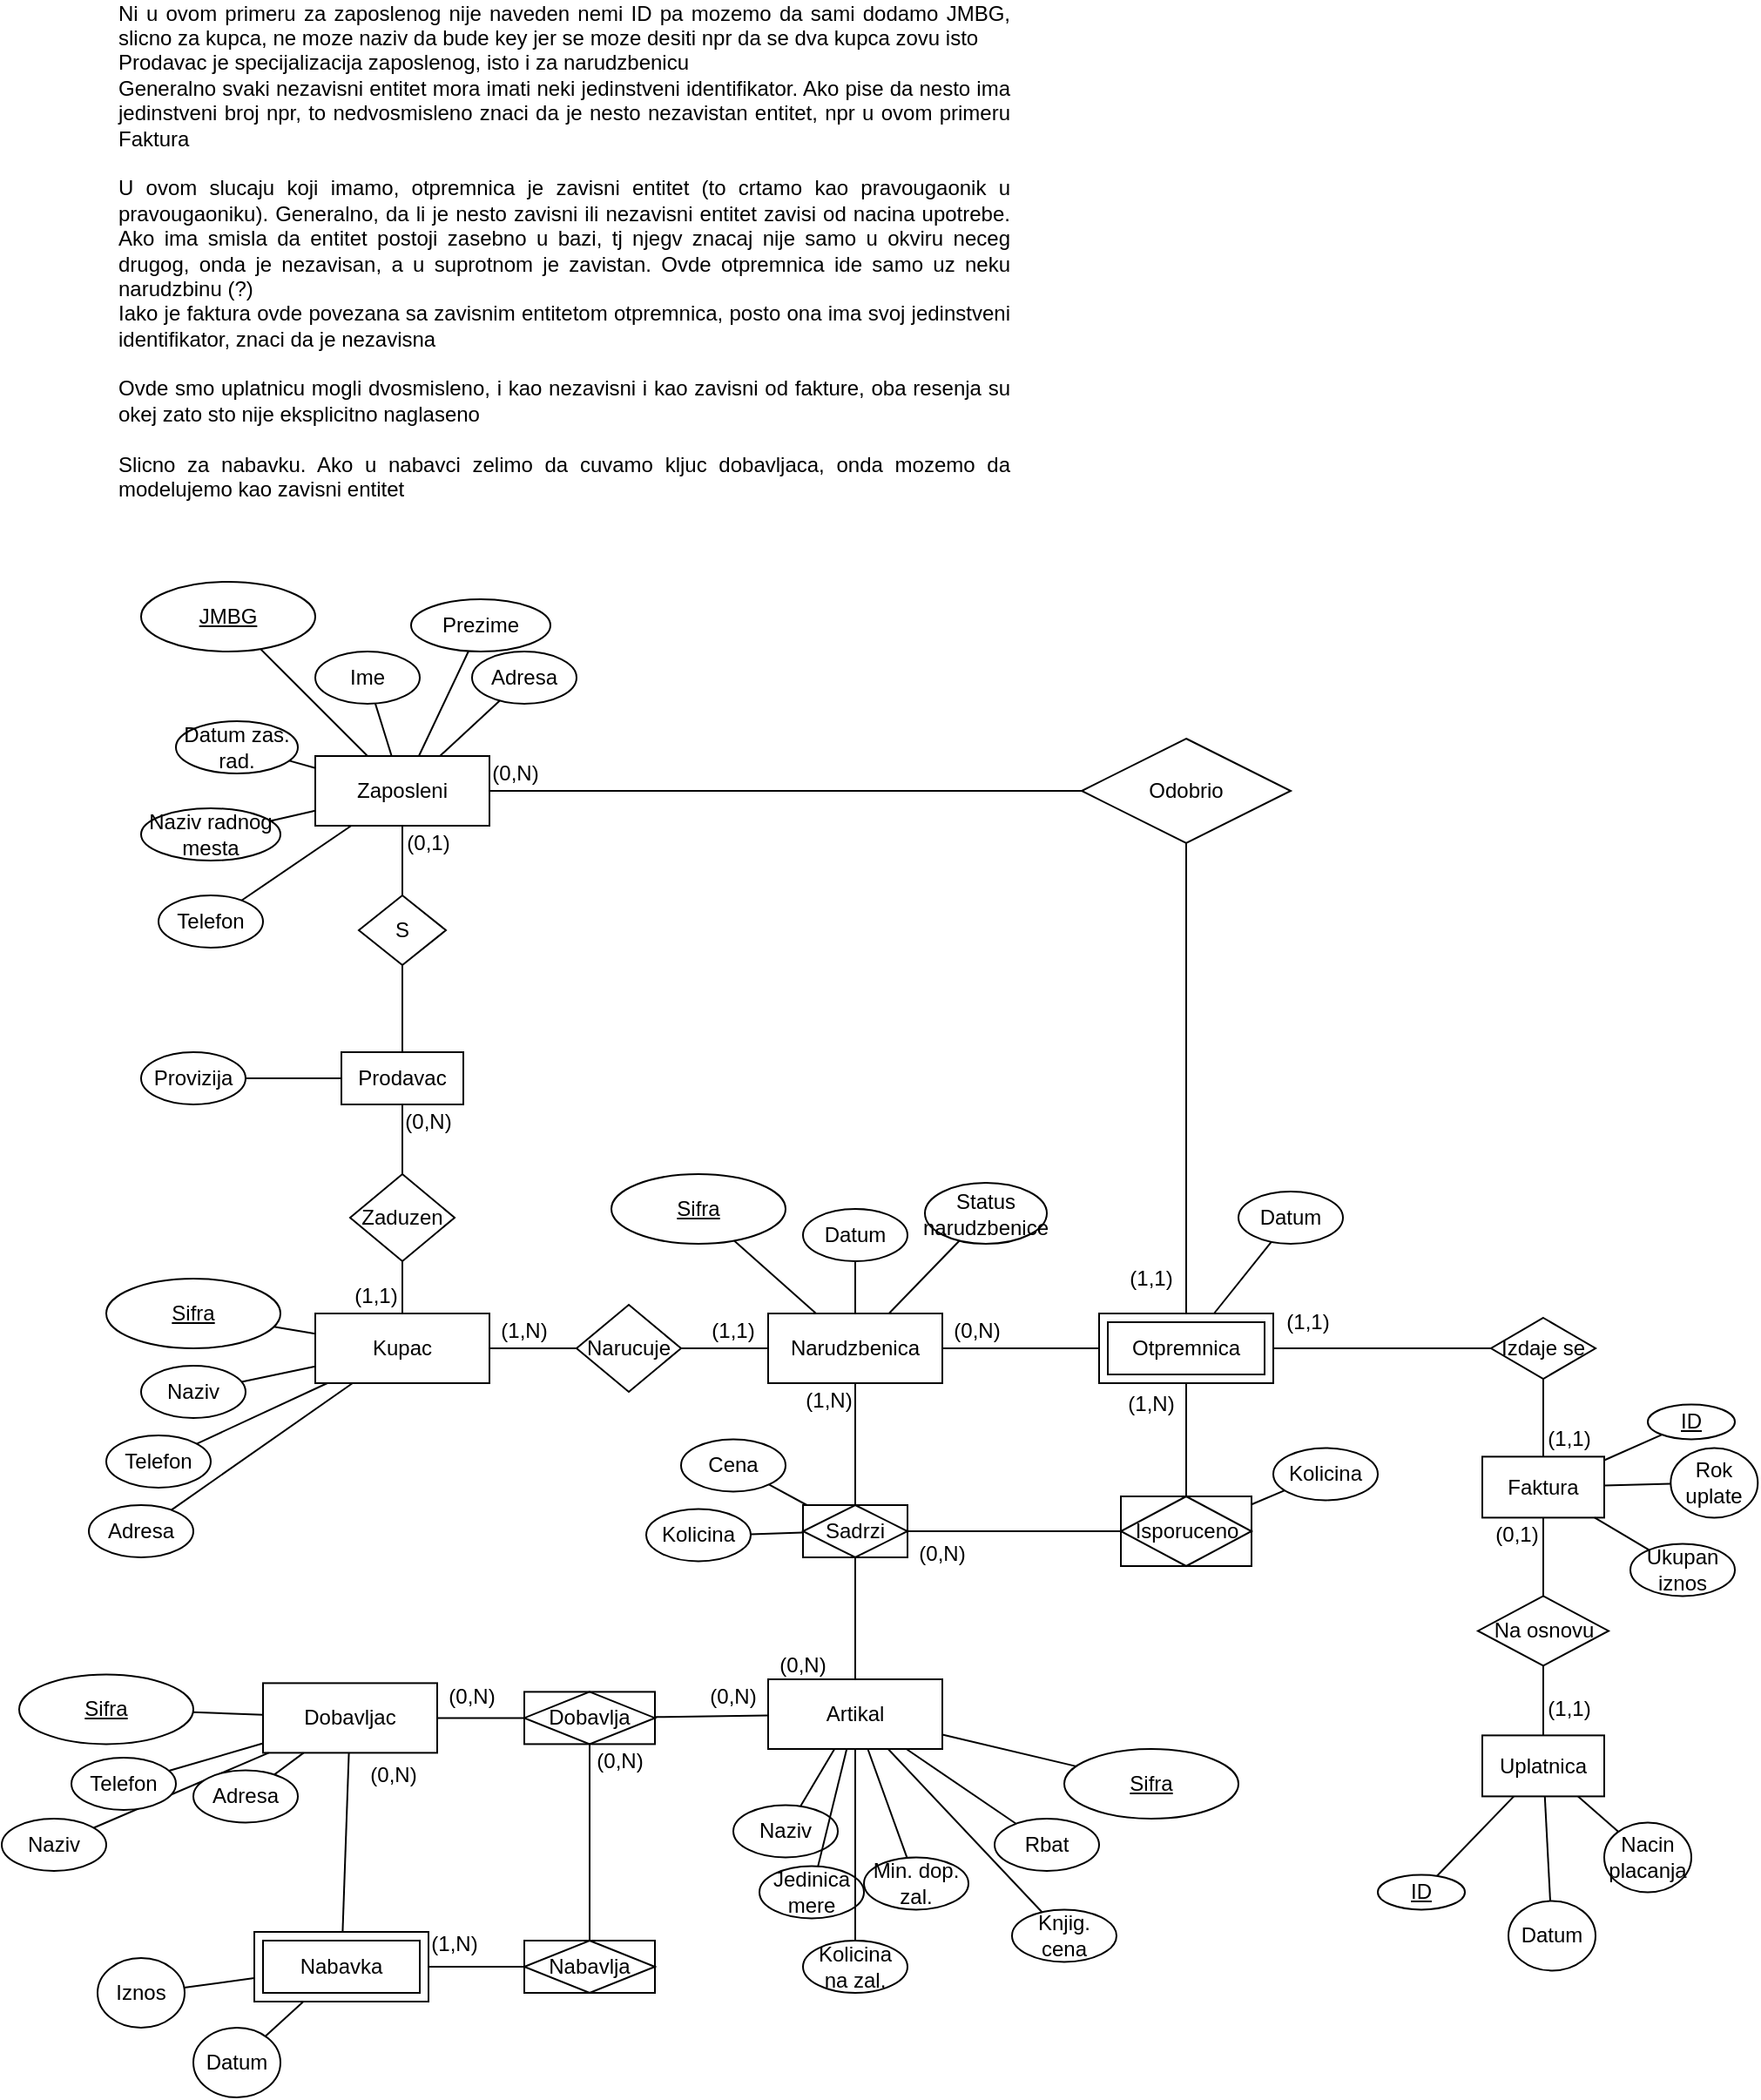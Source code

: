 <mxfile version="14.9.6" type="device"><diagram id="qLZ4o5DSCHNd_SbKw-yM" name="Page-1"><mxGraphModel dx="4000" dy="3390" grid="1" gridSize="10" guides="1" tooltips="1" connect="1" arrows="1" fold="1" page="1" pageScale="1" pageWidth="900" pageHeight="1600" math="0" shadow="0"><root><mxCell id="0"/><mxCell id="1" parent="0"/><mxCell id="Fz_LO1oKhj2GC-pWKD5a-5" value="&lt;div style=&quot;text-align: justify&quot;&gt;Ni u ovom primeru za zaposlenog nije naveden nemi ID pa mozemo da sami dodamo JMBG, slicno za kupca, ne moze naziv da bude key jer se moze desiti npr da se dva kupca zovu isto&lt;/div&gt;&lt;div style=&quot;text-align: justify&quot;&gt;Prodavac je specijalizacija zaposlenog, isto i za narudzbenicu&lt;/div&gt;&lt;div style=&quot;text-align: justify&quot;&gt;Generalno svaki nezavisni entitet mora imati neki jedinstveni identifikator. Ako pise da nesto ima jedinstveni broj npr, to nedvosmisleno znaci da je nesto nezavistan entitet, npr u ovom primeru Faktura&lt;/div&gt;&lt;div style=&quot;text-align: justify&quot;&gt;&lt;br&gt;&lt;/div&gt;&lt;div style=&quot;text-align: justify&quot;&gt;U ovom slucaju koji imamo, otpremnica je zavisni entitet (to crtamo kao pravougaonik u pravougaoniku). Generalno, da li je nesto zavisni ili nezavisni entitet zavisi od nacina upotrebe. Ako ima smisla da entitet postoji zasebno u bazi, tj njegv znacaj nije samo u okviru neceg drugog, onda je nezavisan, a u suprotnom je zavistan. Ovde otpremnica ide samo uz neku narudzbinu (?)&lt;/div&gt;&lt;div style=&quot;text-align: justify&quot;&gt;Iako je faktura ovde povezana sa zavisnim entitetom otpremnica, posto ona ima svoj jedinstveni identifikator, znaci da je nezavisna&lt;/div&gt;&lt;div style=&quot;text-align: justify&quot;&gt;&lt;br&gt;&lt;/div&gt;&lt;div style=&quot;text-align: justify&quot;&gt;Ovde smo uplatnicu mogli dvosmisleno, i kao nezavisni i kao zavisni od fakture, oba resenja su okej zato sto nije eksplicitno naglaseno&lt;/div&gt;&lt;div style=&quot;text-align: justify&quot;&gt;&lt;br&gt;&lt;/div&gt;&lt;div style=&quot;text-align: justify&quot;&gt;Slicno za nabavku. Ako u nabavci zelimo da cuvamo kljuc dobavljaca, onda mozemo da modelujemo kao zavisni entitet&amp;nbsp;&amp;nbsp;&lt;/div&gt;" style="text;html=1;strokeColor=none;fillColor=none;align=center;verticalAlign=middle;whiteSpace=wrap;rounded=0;" parent="1" vertex="1"><mxGeometry x="16" y="-1460" width="514" height="60" as="geometry"/></mxCell><mxCell id="FKVruyXaBtxXEKpIBOrM-1" value="Zaposleni" style="whiteSpace=wrap;html=1;align=center;" vertex="1" parent="1"><mxGeometry x="130" y="-1140" width="100" height="40" as="geometry"/></mxCell><mxCell id="FKVruyXaBtxXEKpIBOrM-2" value="JMBG" style="ellipse;whiteSpace=wrap;html=1;align=center;fontStyle=4;" vertex="1" parent="1"><mxGeometry x="30" y="-1240" width="100" height="40" as="geometry"/></mxCell><mxCell id="FKVruyXaBtxXEKpIBOrM-3" value="Ime" style="ellipse;whiteSpace=wrap;html=1;align=center;" vertex="1" parent="1"><mxGeometry x="130" y="-1200" width="60" height="30" as="geometry"/></mxCell><mxCell id="FKVruyXaBtxXEKpIBOrM-4" value="Prezime" style="ellipse;whiteSpace=wrap;html=1;align=center;" vertex="1" parent="1"><mxGeometry x="185" y="-1230" width="80" height="30" as="geometry"/></mxCell><mxCell id="FKVruyXaBtxXEKpIBOrM-5" value="Datum zas. rad." style="ellipse;whiteSpace=wrap;html=1;align=center;" vertex="1" parent="1"><mxGeometry x="50" y="-1160" width="70" height="30" as="geometry"/></mxCell><mxCell id="FKVruyXaBtxXEKpIBOrM-6" value="Adresa" style="ellipse;whiteSpace=wrap;html=1;align=center;" vertex="1" parent="1"><mxGeometry x="220" y="-1200" width="60" height="30" as="geometry"/></mxCell><mxCell id="FKVruyXaBtxXEKpIBOrM-7" value="Telefon" style="ellipse;whiteSpace=wrap;html=1;align=center;" vertex="1" parent="1"><mxGeometry x="40" y="-1060" width="60" height="30" as="geometry"/></mxCell><mxCell id="FKVruyXaBtxXEKpIBOrM-8" value="Naziv radnog mesta" style="ellipse;whiteSpace=wrap;html=1;align=center;" vertex="1" parent="1"><mxGeometry x="30" y="-1110" width="80" height="30" as="geometry"/></mxCell><mxCell id="FKVruyXaBtxXEKpIBOrM-9" value="" style="endArrow=none;html=1;rounded=0;" edge="1" parent="1" source="FKVruyXaBtxXEKpIBOrM-2" target="FKVruyXaBtxXEKpIBOrM-1"><mxGeometry relative="1" as="geometry"><mxPoint x="20" y="-1100" as="sourcePoint"/><mxPoint x="170" y="-1120" as="targetPoint"/></mxGeometry></mxCell><mxCell id="FKVruyXaBtxXEKpIBOrM-10" value="" style="endArrow=none;html=1;rounded=0;" edge="1" parent="1" source="FKVruyXaBtxXEKpIBOrM-3" target="FKVruyXaBtxXEKpIBOrM-1"><mxGeometry relative="1" as="geometry"><mxPoint x="116.878" y="-1191.174" as="sourcePoint"/><mxPoint x="172" y="-1130" as="targetPoint"/></mxGeometry></mxCell><mxCell id="FKVruyXaBtxXEKpIBOrM-11" value="" style="endArrow=none;html=1;rounded=0;" edge="1" parent="1" source="FKVruyXaBtxXEKpIBOrM-7" target="FKVruyXaBtxXEKpIBOrM-1"><mxGeometry relative="1" as="geometry"><mxPoint x="126.878" y="-1181.174" as="sourcePoint"/><mxPoint x="182" y="-1120" as="targetPoint"/></mxGeometry></mxCell><mxCell id="FKVruyXaBtxXEKpIBOrM-12" value="" style="endArrow=none;html=1;rounded=0;" edge="1" parent="1" source="FKVruyXaBtxXEKpIBOrM-6" target="FKVruyXaBtxXEKpIBOrM-1"><mxGeometry relative="1" as="geometry"><mxPoint x="136.878" y="-1171.174" as="sourcePoint"/><mxPoint x="192" y="-1110" as="targetPoint"/></mxGeometry></mxCell><mxCell id="FKVruyXaBtxXEKpIBOrM-13" value="" style="endArrow=none;html=1;rounded=0;" edge="1" parent="1" source="FKVruyXaBtxXEKpIBOrM-4" target="FKVruyXaBtxXEKpIBOrM-1"><mxGeometry relative="1" as="geometry"><mxPoint x="146.878" y="-1161.174" as="sourcePoint"/><mxPoint x="202" y="-1100" as="targetPoint"/></mxGeometry></mxCell><mxCell id="FKVruyXaBtxXEKpIBOrM-14" value="" style="endArrow=none;html=1;rounded=0;" edge="1" parent="1" source="FKVruyXaBtxXEKpIBOrM-5" target="FKVruyXaBtxXEKpIBOrM-1"><mxGeometry relative="1" as="geometry"><mxPoint x="156.878" y="-1151.174" as="sourcePoint"/><mxPoint x="212" y="-1090" as="targetPoint"/></mxGeometry></mxCell><mxCell id="FKVruyXaBtxXEKpIBOrM-15" value="" style="endArrow=none;html=1;rounded=0;" edge="1" parent="1" source="FKVruyXaBtxXEKpIBOrM-8" target="FKVruyXaBtxXEKpIBOrM-1"><mxGeometry relative="1" as="geometry"><mxPoint x="166.878" y="-1141.174" as="sourcePoint"/><mxPoint x="222" y="-1080" as="targetPoint"/></mxGeometry></mxCell><mxCell id="FKVruyXaBtxXEKpIBOrM-17" value="S" style="shape=rhombus;perimeter=rhombusPerimeter;whiteSpace=wrap;html=1;align=center;" vertex="1" parent="1"><mxGeometry x="155" y="-1060" width="50" height="40" as="geometry"/></mxCell><mxCell id="FKVruyXaBtxXEKpIBOrM-18" value="" style="endArrow=none;html=1;rounded=0;" edge="1" parent="1" source="FKVruyXaBtxXEKpIBOrM-1" target="FKVruyXaBtxXEKpIBOrM-17"><mxGeometry relative="1" as="geometry"><mxPoint x="250" y="-1080" as="sourcePoint"/><mxPoint x="410" y="-1080" as="targetPoint"/></mxGeometry></mxCell><mxCell id="FKVruyXaBtxXEKpIBOrM-19" value="Prodavac" style="whiteSpace=wrap;html=1;align=center;" vertex="1" parent="1"><mxGeometry x="145" y="-970" width="70" height="30" as="geometry"/></mxCell><mxCell id="FKVruyXaBtxXEKpIBOrM-20" value="" style="endArrow=none;html=1;rounded=0;" edge="1" parent="1" source="FKVruyXaBtxXEKpIBOrM-19" target="FKVruyXaBtxXEKpIBOrM-17"><mxGeometry relative="1" as="geometry"><mxPoint x="250" y="-1020" as="sourcePoint"/><mxPoint x="410" y="-1020" as="targetPoint"/></mxGeometry></mxCell><mxCell id="FKVruyXaBtxXEKpIBOrM-21" value="Kupac" style="whiteSpace=wrap;html=1;align=center;" vertex="1" parent="1"><mxGeometry x="130" y="-820" width="100" height="40" as="geometry"/></mxCell><mxCell id="FKVruyXaBtxXEKpIBOrM-22" value="" style="endArrow=none;html=1;rounded=0;" edge="1" parent="1" source="FKVruyXaBtxXEKpIBOrM-24" target="FKVruyXaBtxXEKpIBOrM-21"><mxGeometry relative="1" as="geometry"><mxPoint x="340" y="-1185.34" as="sourcePoint"/><mxPoint x="500" y="-1185.34" as="targetPoint"/></mxGeometry></mxCell><mxCell id="FKVruyXaBtxXEKpIBOrM-23" value="" style="endArrow=none;html=1;rounded=0;" edge="1" parent="1" source="FKVruyXaBtxXEKpIBOrM-19" target="FKVruyXaBtxXEKpIBOrM-24"><mxGeometry relative="1" as="geometry"><mxPoint x="270" y="-1160" as="sourcePoint"/><mxPoint x="430" y="-1160" as="targetPoint"/></mxGeometry></mxCell><mxCell id="FKVruyXaBtxXEKpIBOrM-24" value="Zaduzen" style="shape=rhombus;perimeter=rhombusPerimeter;whiteSpace=wrap;html=1;align=center;" vertex="1" parent="1"><mxGeometry x="150" y="-900" width="60" height="50" as="geometry"/></mxCell><mxCell id="FKVruyXaBtxXEKpIBOrM-25" value="Provizija" style="ellipse;whiteSpace=wrap;html=1;align=center;" vertex="1" parent="1"><mxGeometry x="30" y="-970" width="60" height="30" as="geometry"/></mxCell><mxCell id="FKVruyXaBtxXEKpIBOrM-26" value="" style="endArrow=none;html=1;rounded=0;" edge="1" parent="1" source="FKVruyXaBtxXEKpIBOrM-25" target="FKVruyXaBtxXEKpIBOrM-19"><mxGeometry relative="1" as="geometry"><mxPoint x="136.878" y="-1121.174" as="sourcePoint"/><mxPoint x="160.667" y="-1040" as="targetPoint"/></mxGeometry></mxCell><mxCell id="FKVruyXaBtxXEKpIBOrM-27" value="Naziv" style="ellipse;whiteSpace=wrap;html=1;align=center;" vertex="1" parent="1"><mxGeometry x="30" y="-790" width="60" height="30" as="geometry"/></mxCell><mxCell id="FKVruyXaBtxXEKpIBOrM-28" value="" style="endArrow=none;html=1;rounded=0;" edge="1" parent="1" source="FKVruyXaBtxXEKpIBOrM-27" target="FKVruyXaBtxXEKpIBOrM-21"><mxGeometry relative="1" as="geometry"><mxPoint x="466.878" y="-1031.174" as="sourcePoint"/><mxPoint x="490.667" y="-950" as="targetPoint"/></mxGeometry></mxCell><mxCell id="FKVruyXaBtxXEKpIBOrM-29" value="Telefon" style="ellipse;whiteSpace=wrap;html=1;align=center;" vertex="1" parent="1"><mxGeometry x="10" y="-750" width="60" height="30" as="geometry"/></mxCell><mxCell id="FKVruyXaBtxXEKpIBOrM-30" value="" style="endArrow=none;html=1;rounded=0;" edge="1" parent="1" source="FKVruyXaBtxXEKpIBOrM-29" target="FKVruyXaBtxXEKpIBOrM-21"><mxGeometry relative="1" as="geometry"><mxPoint x="546.878" y="-1031.174" as="sourcePoint"/><mxPoint x="570.667" y="-950" as="targetPoint"/></mxGeometry></mxCell><mxCell id="FKVruyXaBtxXEKpIBOrM-31" value="Adresa" style="ellipse;whiteSpace=wrap;html=1;align=center;" vertex="1" parent="1"><mxGeometry y="-710" width="60" height="30" as="geometry"/></mxCell><mxCell id="FKVruyXaBtxXEKpIBOrM-32" value="" style="endArrow=none;html=1;rounded=0;" edge="1" parent="1" source="FKVruyXaBtxXEKpIBOrM-31" target="FKVruyXaBtxXEKpIBOrM-21"><mxGeometry relative="1" as="geometry"><mxPoint x="646.878" y="-1031.174" as="sourcePoint"/><mxPoint x="670.667" y="-950" as="targetPoint"/></mxGeometry></mxCell><mxCell id="FKVruyXaBtxXEKpIBOrM-35" value="Sifra" style="ellipse;whiteSpace=wrap;html=1;align=center;fontStyle=4;" vertex="1" parent="1"><mxGeometry x="10" y="-840" width="100" height="40" as="geometry"/></mxCell><mxCell id="FKVruyXaBtxXEKpIBOrM-36" value="" style="endArrow=none;html=1;rounded=0;" edge="1" parent="1" source="FKVruyXaBtxXEKpIBOrM-35" target="FKVruyXaBtxXEKpIBOrM-21"><mxGeometry relative="1" as="geometry"><mxPoint x="600" y="-1120" as="sourcePoint"/><mxPoint x="760" y="-1120" as="targetPoint"/></mxGeometry></mxCell><mxCell id="FKVruyXaBtxXEKpIBOrM-37" value="(1,1)" style="text;html=1;strokeColor=none;fillColor=none;align=center;verticalAlign=middle;whiteSpace=wrap;rounded=0;" vertex="1" parent="1"><mxGeometry x="145" y="-840" width="40" height="20" as="geometry"/></mxCell><mxCell id="FKVruyXaBtxXEKpIBOrM-39" value="(0,N)" style="text;html=1;strokeColor=none;fillColor=none;align=center;verticalAlign=middle;whiteSpace=wrap;rounded=0;" vertex="1" parent="1"><mxGeometry x="175" y="-940" width="40" height="20" as="geometry"/></mxCell><mxCell id="FKVruyXaBtxXEKpIBOrM-40" value="Narudzbenica" style="whiteSpace=wrap;html=1;align=center;" vertex="1" parent="1"><mxGeometry x="390" y="-820" width="100" height="40" as="geometry"/></mxCell><mxCell id="FKVruyXaBtxXEKpIBOrM-41" value="Datum" style="ellipse;whiteSpace=wrap;html=1;align=center;" vertex="1" parent="1"><mxGeometry x="410" y="-880" width="60" height="30" as="geometry"/></mxCell><mxCell id="FKVruyXaBtxXEKpIBOrM-42" value="" style="endArrow=none;html=1;rounded=0;" edge="1" parent="1" source="FKVruyXaBtxXEKpIBOrM-41" target="FKVruyXaBtxXEKpIBOrM-40"><mxGeometry relative="1" as="geometry"><mxPoint x="766.878" y="-1033.974" as="sourcePoint"/><mxPoint x="790.667" y="-952.8" as="targetPoint"/></mxGeometry></mxCell><mxCell id="FKVruyXaBtxXEKpIBOrM-48" value="Narucuje" style="shape=rhombus;perimeter=rhombusPerimeter;whiteSpace=wrap;html=1;align=center;" vertex="1" parent="1"><mxGeometry x="280" y="-825" width="60" height="50" as="geometry"/></mxCell><mxCell id="FKVruyXaBtxXEKpIBOrM-49" value="" style="endArrow=none;html=1;rounded=0;" edge="1" parent="1" source="FKVruyXaBtxXEKpIBOrM-40" target="FKVruyXaBtxXEKpIBOrM-48"><mxGeometry relative="1" as="geometry"><mxPoint x="622.848" y="-697.307" as="sourcePoint"/><mxPoint x="517.829" y="-772.8" as="targetPoint"/></mxGeometry></mxCell><mxCell id="FKVruyXaBtxXEKpIBOrM-50" value="" style="endArrow=none;html=1;rounded=0;" edge="1" parent="1" source="FKVruyXaBtxXEKpIBOrM-48" target="FKVruyXaBtxXEKpIBOrM-21"><mxGeometry relative="1" as="geometry"><mxPoint x="632.848" y="-687.307" as="sourcePoint"/><mxPoint x="527.829" y="-762.8" as="targetPoint"/></mxGeometry></mxCell><mxCell id="FKVruyXaBtxXEKpIBOrM-51" value="Otpremnica" style="shape=ext;margin=3;double=1;whiteSpace=wrap;html=1;align=center;" vertex="1" parent="1"><mxGeometry x="580" y="-820" width="100" height="40" as="geometry"/></mxCell><mxCell id="FKVruyXaBtxXEKpIBOrM-52" value="" style="endArrow=none;html=1;rounded=0;" edge="1" parent="1" source="FKVruyXaBtxXEKpIBOrM-40" target="FKVruyXaBtxXEKpIBOrM-51"><mxGeometry relative="1" as="geometry"><mxPoint x="560" y="-810" as="sourcePoint"/><mxPoint x="720" y="-810" as="targetPoint"/></mxGeometry></mxCell><mxCell id="FKVruyXaBtxXEKpIBOrM-53" value="(0,N)" style="text;html=1;strokeColor=none;fillColor=none;align=center;verticalAlign=middle;whiteSpace=wrap;rounded=0;" vertex="1" parent="1"><mxGeometry x="490" y="-820" width="40" height="20" as="geometry"/></mxCell><mxCell id="FKVruyXaBtxXEKpIBOrM-54" value="Datum" style="ellipse;whiteSpace=wrap;html=1;align=center;" vertex="1" parent="1"><mxGeometry x="660" y="-890" width="60" height="30" as="geometry"/></mxCell><mxCell id="FKVruyXaBtxXEKpIBOrM-55" value="" style="endArrow=none;html=1;rounded=0;" edge="1" parent="1" source="FKVruyXaBtxXEKpIBOrM-54" target="FKVruyXaBtxXEKpIBOrM-51"><mxGeometry relative="1" as="geometry"><mxPoint x="980.038" y="-1043.974" as="sourcePoint"/><mxPoint x="610.002" y="-810" as="targetPoint"/></mxGeometry></mxCell><mxCell id="FKVruyXaBtxXEKpIBOrM-56" value="Sifra" style="ellipse;whiteSpace=wrap;html=1;align=center;fontStyle=4;" vertex="1" parent="1"><mxGeometry x="300" y="-900" width="100" height="40" as="geometry"/></mxCell><mxCell id="FKVruyXaBtxXEKpIBOrM-57" value="" style="endArrow=none;html=1;rounded=0;" edge="1" parent="1" source="FKVruyXaBtxXEKpIBOrM-56" target="FKVruyXaBtxXEKpIBOrM-40"><mxGeometry relative="1" as="geometry"><mxPoint x="890" y="-1180" as="sourcePoint"/><mxPoint x="420" y="-868.333" as="targetPoint"/></mxGeometry></mxCell><mxCell id="FKVruyXaBtxXEKpIBOrM-58" value="Faktura" style="whiteSpace=wrap;html=1;align=center;" vertex="1" parent="1"><mxGeometry x="800" y="-737.8" width="70" height="35" as="geometry"/></mxCell><mxCell id="FKVruyXaBtxXEKpIBOrM-59" value="ID" style="ellipse;whiteSpace=wrap;html=1;align=center;fontStyle=4;" vertex="1" parent="1"><mxGeometry x="895" y="-767.8" width="50" height="20" as="geometry"/></mxCell><mxCell id="FKVruyXaBtxXEKpIBOrM-60" value="" style="endArrow=none;html=1;rounded=0;" edge="1" parent="1" source="FKVruyXaBtxXEKpIBOrM-59" target="FKVruyXaBtxXEKpIBOrM-58"><mxGeometry relative="1" as="geometry"><mxPoint x="1155" y="-1012.8" as="sourcePoint"/><mxPoint x="682.5" y="-652.8" as="targetPoint"/></mxGeometry></mxCell><mxCell id="FKVruyXaBtxXEKpIBOrM-61" value="Rok uplate" style="ellipse;whiteSpace=wrap;html=1;align=center;" vertex="1" parent="1"><mxGeometry x="908.16" y="-742.8" width="50" height="40" as="geometry"/></mxCell><mxCell id="FKVruyXaBtxXEKpIBOrM-62" value="" style="endArrow=none;html=1;rounded=0;" edge="1" parent="1" source="FKVruyXaBtxXEKpIBOrM-61" target="FKVruyXaBtxXEKpIBOrM-58"><mxGeometry relative="1" as="geometry"><mxPoint x="1241.878" y="-846.774" as="sourcePoint"/><mxPoint x="920.333" y="-632.8" as="targetPoint"/></mxGeometry></mxCell><mxCell id="FKVruyXaBtxXEKpIBOrM-63" value="Ukupan iznos" style="ellipse;whiteSpace=wrap;html=1;align=center;" vertex="1" parent="1"><mxGeometry x="885" y="-687.8" width="60" height="30" as="geometry"/></mxCell><mxCell id="FKVruyXaBtxXEKpIBOrM-64" value="" style="endArrow=none;html=1;rounded=0;" edge="1" parent="1" source="FKVruyXaBtxXEKpIBOrM-63" target="FKVruyXaBtxXEKpIBOrM-58"><mxGeometry relative="1" as="geometry"><mxPoint x="1161.878" y="-826.774" as="sourcePoint"/><mxPoint x="840.333" y="-612.8" as="targetPoint"/></mxGeometry></mxCell><mxCell id="FKVruyXaBtxXEKpIBOrM-65" value="" style="endArrow=none;html=1;rounded=0;" edge="1" parent="1" source="FKVruyXaBtxXEKpIBOrM-66" target="FKVruyXaBtxXEKpIBOrM-51"><mxGeometry relative="1" as="geometry"><mxPoint x="320" y="-710" as="sourcePoint"/><mxPoint x="510" y="-730" as="targetPoint"/></mxGeometry></mxCell><mxCell id="FKVruyXaBtxXEKpIBOrM-66" value="Izdaje se" style="shape=rhombus;perimeter=rhombusPerimeter;whiteSpace=wrap;html=1;align=center;" vertex="1" parent="1"><mxGeometry x="805" y="-817.5" width="60" height="35" as="geometry"/></mxCell><mxCell id="FKVruyXaBtxXEKpIBOrM-67" value="" style="endArrow=none;html=1;rounded=0;" edge="1" parent="1" source="FKVruyXaBtxXEKpIBOrM-66" target="FKVruyXaBtxXEKpIBOrM-58"><mxGeometry relative="1" as="geometry"><mxPoint x="425" y="-767.8" as="sourcePoint"/><mxPoint x="585" y="-767.8" as="targetPoint"/></mxGeometry></mxCell><mxCell id="FKVruyXaBtxXEKpIBOrM-69" value="(1,1)" style="text;html=1;strokeColor=none;fillColor=none;align=center;verticalAlign=middle;whiteSpace=wrap;rounded=0;" vertex="1" parent="1"><mxGeometry x="680" y="-825" width="40" height="20" as="geometry"/></mxCell><mxCell id="FKVruyXaBtxXEKpIBOrM-70" value="(1,1)" style="text;html=1;strokeColor=none;fillColor=none;align=center;verticalAlign=middle;whiteSpace=wrap;rounded=0;" vertex="1" parent="1"><mxGeometry x="830" y="-757.8" width="40" height="20" as="geometry"/></mxCell><mxCell id="FKVruyXaBtxXEKpIBOrM-72" value="Uplatnica" style="whiteSpace=wrap;html=1;align=center;" vertex="1" parent="1"><mxGeometry x="800" y="-577.8" width="70" height="35" as="geometry"/></mxCell><mxCell id="FKVruyXaBtxXEKpIBOrM-73" value="ID" style="ellipse;whiteSpace=wrap;html=1;align=center;fontStyle=4;" vertex="1" parent="1"><mxGeometry x="740" y="-497.8" width="50" height="20" as="geometry"/></mxCell><mxCell id="FKVruyXaBtxXEKpIBOrM-74" value="" style="endArrow=none;html=1;rounded=0;" edge="1" parent="1" source="FKVruyXaBtxXEKpIBOrM-73" target="FKVruyXaBtxXEKpIBOrM-72"><mxGeometry relative="1" as="geometry"><mxPoint x="1200" y="-840.3" as="sourcePoint"/><mxPoint x="727.5" y="-480.3" as="targetPoint"/></mxGeometry></mxCell><mxCell id="FKVruyXaBtxXEKpIBOrM-75" value="Datum" style="ellipse;whiteSpace=wrap;html=1;align=center;" vertex="1" parent="1"><mxGeometry x="815" y="-482.8" width="50" height="40" as="geometry"/></mxCell><mxCell id="FKVruyXaBtxXEKpIBOrM-76" value="" style="endArrow=none;html=1;rounded=0;" edge="1" parent="1" source="FKVruyXaBtxXEKpIBOrM-75" target="FKVruyXaBtxXEKpIBOrM-72"><mxGeometry relative="1" as="geometry"><mxPoint x="1286.878" y="-674.274" as="sourcePoint"/><mxPoint x="965.333" y="-460.3" as="targetPoint"/></mxGeometry></mxCell><mxCell id="FKVruyXaBtxXEKpIBOrM-77" value="Nacin placanja" style="ellipse;whiteSpace=wrap;html=1;align=center;" vertex="1" parent="1"><mxGeometry x="870" y="-527.8" width="50" height="40" as="geometry"/></mxCell><mxCell id="FKVruyXaBtxXEKpIBOrM-78" value="" style="endArrow=none;html=1;rounded=0;" edge="1" parent="1" source="FKVruyXaBtxXEKpIBOrM-77" target="FKVruyXaBtxXEKpIBOrM-72"><mxGeometry relative="1" as="geometry"><mxPoint x="1268.718" y="-626.774" as="sourcePoint"/><mxPoint x="871.84" y="-495.642" as="targetPoint"/></mxGeometry></mxCell><mxCell id="FKVruyXaBtxXEKpIBOrM-79" value="Na osnovu" style="shape=rhombus;perimeter=rhombusPerimeter;whiteSpace=wrap;html=1;align=center;" vertex="1" parent="1"><mxGeometry x="797.5" y="-657.8" width="75" height="40" as="geometry"/></mxCell><mxCell id="FKVruyXaBtxXEKpIBOrM-80" value="" style="endArrow=none;html=1;rounded=0;" edge="1" parent="1" source="FKVruyXaBtxXEKpIBOrM-79" target="FKVruyXaBtxXEKpIBOrM-58"><mxGeometry relative="1" as="geometry"><mxPoint x="475" y="-717.8" as="sourcePoint"/><mxPoint x="635" y="-717.8" as="targetPoint"/></mxGeometry></mxCell><mxCell id="FKVruyXaBtxXEKpIBOrM-81" value="" style="endArrow=none;html=1;rounded=0;" edge="1" parent="1" source="FKVruyXaBtxXEKpIBOrM-79" target="FKVruyXaBtxXEKpIBOrM-72"><mxGeometry relative="1" as="geometry"><mxPoint x="395" y="-687.8" as="sourcePoint"/><mxPoint x="555" y="-687.8" as="targetPoint"/></mxGeometry></mxCell><mxCell id="FKVruyXaBtxXEKpIBOrM-82" value="(0,1)" style="text;html=1;strokeColor=none;fillColor=none;align=center;verticalAlign=middle;whiteSpace=wrap;rounded=0;" vertex="1" parent="1"><mxGeometry x="800" y="-702.8" width="40" height="20" as="geometry"/></mxCell><mxCell id="FKVruyXaBtxXEKpIBOrM-83" value="(1,1)" style="text;html=1;strokeColor=none;fillColor=none;align=center;verticalAlign=middle;whiteSpace=wrap;rounded=0;" vertex="1" parent="1"><mxGeometry x="830" y="-602.8" width="40" height="20" as="geometry"/></mxCell><mxCell id="FKVruyXaBtxXEKpIBOrM-84" value="Status narudzbenice" style="ellipse;whiteSpace=wrap;html=1;align=center;" vertex="1" parent="1"><mxGeometry x="480" y="-895" width="70" height="35" as="geometry"/></mxCell><mxCell id="FKVruyXaBtxXEKpIBOrM-85" value="" style="endArrow=none;html=1;rounded=0;" edge="1" parent="1" source="FKVruyXaBtxXEKpIBOrM-84" target="FKVruyXaBtxXEKpIBOrM-40"><mxGeometry relative="1" as="geometry"><mxPoint x="836.878" y="-1023.974" as="sourcePoint"/><mxPoint x="509.231" y="-820" as="targetPoint"/></mxGeometry></mxCell><mxCell id="FKVruyXaBtxXEKpIBOrM-86" value="Artikal" style="whiteSpace=wrap;html=1;align=center;" vertex="1" parent="1"><mxGeometry x="390" y="-610" width="100" height="40" as="geometry"/></mxCell><mxCell id="FKVruyXaBtxXEKpIBOrM-87" value="Naziv" style="ellipse;whiteSpace=wrap;html=1;align=center;" vertex="1" parent="1"><mxGeometry x="370" y="-537.8" width="60" height="30" as="geometry"/></mxCell><mxCell id="FKVruyXaBtxXEKpIBOrM-88" value="" style="endArrow=none;html=1;rounded=0;" edge="1" parent="1" source="FKVruyXaBtxXEKpIBOrM-87" target="FKVruyXaBtxXEKpIBOrM-86"><mxGeometry relative="1" as="geometry"><mxPoint x="711.878" y="-818.974" as="sourcePoint"/><mxPoint x="735.667" y="-737.8" as="targetPoint"/></mxGeometry></mxCell><mxCell id="FKVruyXaBtxXEKpIBOrM-89" value="Jedinica mere&lt;span style=&quot;color: rgba(0 , 0 , 0 , 0) ; font-family: monospace ; font-size: 0px&quot;&gt;%3CmxGraphModel%3E%3Croot%3E%3CmxCell%20id%3D%220%22%2F%3E%3CmxCell%20id%3D%221%22%20parent%3D%220%22%2F%3E%3CmxCell%20id%3D%222%22%20value%3D%22Kupac%22%20style%3D%22whiteSpace%3Dwrap%3Bhtml%3D1%3Balign%3Dcenter%3B%22%20vertex%3D%221%22%20parent%3D%221%22%3E%3CmxGeometry%20x%3D%22130%22%20y%3D%22-900%22%20width%3D%22100%22%20height%3D%2240%22%20as%3D%22geometry%22%2F%3E%3C%2FmxCell%3E%3CmxCell%20id%3D%223%22%20value%3D%22Naziv%22%20style%3D%22ellipse%3BwhiteSpace%3Dwrap%3Bhtml%3D1%3Balign%3Dcenter%3B%22%20vertex%3D%221%22%20parent%3D%221%22%3E%3CmxGeometry%20x%3D%2230%22%20y%3D%22-870%22%20width%3D%2260%22%20height%3D%2230%22%20as%3D%22geometry%22%2F%3E%3C%2FmxCell%3E%3CmxCell%20id%3D%224%22%20value%3D%22%22%20style%3D%22endArrow%3Dnone%3Bhtml%3D1%3Brounded%3D0%3B%22%20edge%3D%221%22%20source%3D%223%22%20target%3D%222%22%20parent%3D%221%22%3E%3CmxGeometry%20relative%3D%221%22%20as%3D%22geometry%22%3E%3CmxPoint%20x%3D%22466.878%22%20y%3D%22-1111.174%22%20as%3D%22sourcePoint%22%2F%3E%3CmxPoint%20x%3D%22490.667%22%20y%3D%22-1030%22%20as%3D%22targetPoint%22%2F%3E%3C%2FmxGeometry%3E%3C%2FmxCell%3E%3CmxCell%20id%3D%225%22%20value%3D%22Telefon%22%20style%3D%22ellipse%3BwhiteSpace%3Dwrap%3Bhtml%3D1%3Balign%3Dcenter%3B%22%20vertex%3D%221%22%20parent%3D%221%22%3E%3CmxGeometry%20x%3D%2210%22%20y%3D%22-830%22%20width%3D%2260%22%20height%3D%2230%22%20as%3D%22geometry%22%2F%3E%3C%2FmxCell%3E%3CmxCell%20id%3D%226%22%20value%3D%22%22%20style%3D%22endArrow%3Dnone%3Bhtml%3D1%3Brounded%3D0%3B%22%20edge%3D%221%22%20source%3D%225%22%20target%3D%222%22%20parent%3D%221%22%3E%3CmxGeometry%20relative%3D%221%22%20as%3D%22geometry%22%3E%3CmxPoint%20x%3D%22546.878%22%20y%3D%22-1111.174%22%20as%3D%22sourcePoint%22%2F%3E%3CmxPoint%20x%3D%22570.667%22%20y%3D%22-1030%22%20as%3D%22targetPoint%22%2F%3E%3C%2FmxGeometry%3E%3C%2FmxCell%3E%3CmxCell%20id%3D%227%22%20value%3D%22%22%20style%3D%22endArrow%3Dnone%3Bhtml%3D1%3Brounded%3D0%3B%22%20edge%3D%221%22%20target%3D%222%22%20parent%3D%221%22%3E%3CmxGeometry%20relative%3D%221%22%20as%3D%22geometry%22%3E%3CmxPoint%20x%3D%2247.456%22%20y%3D%22-787.199%22%20as%3D%22sourcePoint%22%2F%3E%3CmxPoint%20x%3D%22670.667%22%20y%3D%22-1030%22%20as%3D%22targetPoint%22%2F%3E%3C%2FmxGeometry%3E%3C%2FmxCell%3E%3CmxCell%20id%3D%228%22%20value%3D%22Sifra%22%20style%3D%22ellipse%3BwhiteSpace%3Dwrap%3Bhtml%3D1%3Balign%3Dcenter%3BfontStyle%3D4%3B%22%20vertex%3D%221%22%20parent%3D%221%22%3E%3CmxGeometry%20x%3D%2210%22%20y%3D%22-920%22%20width%3D%22100%22%20height%3D%2240%22%20as%3D%22geometry%22%2F%3E%3C%2FmxCell%3E%3CmxCell%20id%3D%229%22%20value%3D%22%22%20style%3D%22endArrow%3Dnone%3Bhtml%3D1%3Brounded%3D0%3B%22%20edge%3D%221%22%20source%3D%228%22%20target%3D%222%22%20parent%3D%221%22%3E%3CmxGeometry%20relative%3D%221%22%20as%3D%22geometry%22%3E%3CmxPoint%20x%3D%22600%22%20y%3D%22-1200%22%20as%3D%22sourcePoint%22%2F%3E%3CmxPoint%20x%3D%22760%22%20y%3D%22-1200%22%20as%3D%22targetPoint%22%2F%3E%3C%2FmxGeometry%3E%3C%2FmxCell%3E%3CmxCell%20id%3D%2210%22%20value%3D%22(1%2C1)%22%20style%3D%22text%3Bhtml%3D1%3BstrokeColor%3Dnone%3BfillColor%3Dnone%3Balign%3Dcenter%3BverticalAlign%3Dmiddle%3BwhiteSpace%3Dwrap%3Brounded%3D0%3B%22%20vertex%3D%221%22%20parent%3D%221%22%3E%3CmxGeometry%20x%3D%22145%22%20y%3D%22-920%22%20width%3D%2240%22%20height%3D%2220%22%20as%3D%22geometry%22%2F%3E%3C%2FmxCell%3E%3C%2Froot%3E%3C%2FmxGraphModel%3E&lt;/span&gt;" style="ellipse;whiteSpace=wrap;html=1;align=center;" vertex="1" parent="1"><mxGeometry x="385" y="-502.8" width="60" height="30" as="geometry"/></mxCell><mxCell id="FKVruyXaBtxXEKpIBOrM-90" value="" style="endArrow=none;html=1;rounded=0;" edge="1" parent="1" source="FKVruyXaBtxXEKpIBOrM-89" target="FKVruyXaBtxXEKpIBOrM-86"><mxGeometry relative="1" as="geometry"><mxPoint x="791.878" y="-818.974" as="sourcePoint"/><mxPoint x="815.667" y="-737.8" as="targetPoint"/></mxGeometry></mxCell><mxCell id="FKVruyXaBtxXEKpIBOrM-91" value="" style="endArrow=none;html=1;rounded=0;" edge="1" parent="1" target="FKVruyXaBtxXEKpIBOrM-86" source="FKVruyXaBtxXEKpIBOrM-95"><mxGeometry relative="1" as="geometry"><mxPoint x="292.456" y="-494.999" as="sourcePoint"/><mxPoint x="915.667" y="-737.8" as="targetPoint"/></mxGeometry></mxCell><mxCell id="FKVruyXaBtxXEKpIBOrM-92" value="Sifra" style="ellipse;whiteSpace=wrap;html=1;align=center;fontStyle=4;" vertex="1" parent="1"><mxGeometry x="560" y="-570" width="100" height="40" as="geometry"/></mxCell><mxCell id="FKVruyXaBtxXEKpIBOrM-93" value="" style="endArrow=none;html=1;rounded=0;" edge="1" parent="1" source="FKVruyXaBtxXEKpIBOrM-92" target="FKVruyXaBtxXEKpIBOrM-86"><mxGeometry relative="1" as="geometry"><mxPoint x="351.487" y="-600.436" as="sourcePoint"/><mxPoint x="1005" y="-907.8" as="targetPoint"/></mxGeometry></mxCell><mxCell id="FKVruyXaBtxXEKpIBOrM-95" value="Kolicina na zal." style="ellipse;whiteSpace=wrap;html=1;align=center;" vertex="1" parent="1"><mxGeometry x="410" y="-460" width="60" height="30" as="geometry"/></mxCell><mxCell id="FKVruyXaBtxXEKpIBOrM-96" value="" style="endArrow=none;html=1;rounded=0;" edge="1" parent="1" source="FKVruyXaBtxXEKpIBOrM-97" target="FKVruyXaBtxXEKpIBOrM-86"><mxGeometry relative="1" as="geometry"><mxPoint x="388.456" y="-477.499" as="sourcePoint"/><mxPoint x="490.388" y="-550.3" as="targetPoint"/></mxGeometry></mxCell><mxCell id="FKVruyXaBtxXEKpIBOrM-97" value="Min. dop. zal." style="ellipse;whiteSpace=wrap;html=1;align=center;" vertex="1" parent="1"><mxGeometry x="445" y="-507.8" width="60" height="30" as="geometry"/></mxCell><mxCell id="FKVruyXaBtxXEKpIBOrM-98" value="" style="endArrow=none;html=1;rounded=0;" edge="1" parent="1" source="FKVruyXaBtxXEKpIBOrM-99" target="FKVruyXaBtxXEKpIBOrM-86"><mxGeometry relative="1" as="geometry"><mxPoint x="448.456" y="-474.999" as="sourcePoint"/><mxPoint x="550.388" y="-547.8" as="targetPoint"/></mxGeometry></mxCell><mxCell id="FKVruyXaBtxXEKpIBOrM-99" value="Knjig. cena" style="ellipse;whiteSpace=wrap;html=1;align=center;" vertex="1" parent="1"><mxGeometry x="530" y="-477.8" width="60" height="30" as="geometry"/></mxCell><mxCell id="FKVruyXaBtxXEKpIBOrM-100" value="" style="endArrow=none;html=1;rounded=0;" edge="1" parent="1" source="FKVruyXaBtxXEKpIBOrM-101" target="FKVruyXaBtxXEKpIBOrM-86"><mxGeometry relative="1" as="geometry"><mxPoint x="523.066" y="-464.999" as="sourcePoint"/><mxPoint x="624.998" y="-537.8" as="targetPoint"/></mxGeometry></mxCell><mxCell id="FKVruyXaBtxXEKpIBOrM-101" value="Rbat" style="ellipse;whiteSpace=wrap;html=1;align=center;" vertex="1" parent="1"><mxGeometry x="520" y="-530" width="60" height="30" as="geometry"/></mxCell><mxCell id="FKVruyXaBtxXEKpIBOrM-103" value="" style="endArrow=none;html=1;rounded=0;" edge="1" parent="1" source="FKVruyXaBtxXEKpIBOrM-40" target="FKVruyXaBtxXEKpIBOrM-105"><mxGeometry relative="1" as="geometry"><mxPoint x="150" y="-690" as="sourcePoint"/><mxPoint x="353.867" y="-691.2" as="targetPoint"/></mxGeometry></mxCell><mxCell id="FKVruyXaBtxXEKpIBOrM-104" value="" style="endArrow=none;html=1;rounded=0;" edge="1" parent="1" source="FKVruyXaBtxXEKpIBOrM-86" target="FKVruyXaBtxXEKpIBOrM-105"><mxGeometry relative="1" as="geometry"><mxPoint x="210" y="-680" as="sourcePoint"/><mxPoint x="388.558" y="-677.761" as="targetPoint"/></mxGeometry></mxCell><mxCell id="FKVruyXaBtxXEKpIBOrM-105" value="Sadrzi" style="shape=associativeEntity;whiteSpace=wrap;html=1;align=center;" vertex="1" parent="1"><mxGeometry x="410" y="-710" width="60" height="30" as="geometry"/></mxCell><mxCell id="FKVruyXaBtxXEKpIBOrM-106" value="(1,N)" style="text;html=1;strokeColor=none;fillColor=none;align=center;verticalAlign=middle;whiteSpace=wrap;rounded=0;" vertex="1" parent="1"><mxGeometry x="405" y="-780" width="40" height="20" as="geometry"/></mxCell><mxCell id="FKVruyXaBtxXEKpIBOrM-107" value="(0,N)" style="text;html=1;strokeColor=none;fillColor=none;align=center;verticalAlign=middle;whiteSpace=wrap;rounded=0;" vertex="1" parent="1"><mxGeometry x="390" y="-627.8" width="40" height="20" as="geometry"/></mxCell><mxCell id="FKVruyXaBtxXEKpIBOrM-109" value="Kolicina" style="ellipse;whiteSpace=wrap;html=1;align=center;" vertex="1" parent="1"><mxGeometry x="320" y="-707.8" width="60" height="30" as="geometry"/></mxCell><mxCell id="FKVruyXaBtxXEKpIBOrM-110" value="" style="endArrow=none;html=1;rounded=0;" edge="1" parent="1" source="FKVruyXaBtxXEKpIBOrM-109" target="FKVruyXaBtxXEKpIBOrM-105"><mxGeometry relative="1" as="geometry"><mxPoint x="711.878" y="-941.174" as="sourcePoint"/><mxPoint x="375.0" y="-699.583" as="targetPoint"/></mxGeometry></mxCell><mxCell id="FKVruyXaBtxXEKpIBOrM-111" value="Odobrio" style="shape=rhombus;perimeter=rhombusPerimeter;whiteSpace=wrap;html=1;align=center;" vertex="1" parent="1"><mxGeometry x="570" y="-1150" width="120" height="60" as="geometry"/></mxCell><mxCell id="FKVruyXaBtxXEKpIBOrM-112" value="" style="endArrow=none;html=1;rounded=0;" edge="1" parent="1" source="FKVruyXaBtxXEKpIBOrM-1" target="FKVruyXaBtxXEKpIBOrM-111"><mxGeometry relative="1" as="geometry"><mxPoint x="300" y="-1100" as="sourcePoint"/><mxPoint x="460" y="-1100" as="targetPoint"/></mxGeometry></mxCell><mxCell id="FKVruyXaBtxXEKpIBOrM-113" value="" style="endArrow=none;html=1;rounded=0;" edge="1" parent="1" source="FKVruyXaBtxXEKpIBOrM-111" target="FKVruyXaBtxXEKpIBOrM-51"><mxGeometry relative="1" as="geometry"><mxPoint x="550" y="-1170" as="sourcePoint"/><mxPoint x="710" y="-1170" as="targetPoint"/></mxGeometry></mxCell><mxCell id="FKVruyXaBtxXEKpIBOrM-114" value="(0,N)" style="text;html=1;strokeColor=none;fillColor=none;align=center;verticalAlign=middle;whiteSpace=wrap;rounded=0;" vertex="1" parent="1"><mxGeometry x="225" y="-1140" width="40" height="20" as="geometry"/></mxCell><mxCell id="FKVruyXaBtxXEKpIBOrM-115" value="(1,1)" style="text;html=1;strokeColor=none;fillColor=none;align=center;verticalAlign=middle;whiteSpace=wrap;rounded=0;" vertex="1" parent="1"><mxGeometry x="590" y="-850" width="40" height="20" as="geometry"/></mxCell><mxCell id="FKVruyXaBtxXEKpIBOrM-117" value="Isporuceno" style="shape=associativeEntity;whiteSpace=wrap;html=1;align=center;" vertex="1" parent="1"><mxGeometry x="592.5" y="-715" width="75" height="40" as="geometry"/></mxCell><mxCell id="FKVruyXaBtxXEKpIBOrM-118" value="" style="endArrow=none;html=1;rounded=0;" edge="1" parent="1" source="FKVruyXaBtxXEKpIBOrM-105" target="FKVruyXaBtxXEKpIBOrM-117"><mxGeometry relative="1" as="geometry"><mxPoint x="540" y="-620" as="sourcePoint"/><mxPoint x="700" y="-620" as="targetPoint"/></mxGeometry></mxCell><mxCell id="FKVruyXaBtxXEKpIBOrM-119" value="" style="endArrow=none;html=1;rounded=0;" edge="1" parent="1" source="FKVruyXaBtxXEKpIBOrM-117" target="FKVruyXaBtxXEKpIBOrM-51"><mxGeometry relative="1" as="geometry"><mxPoint x="570" y="-610" as="sourcePoint"/><mxPoint x="730" y="-610" as="targetPoint"/></mxGeometry></mxCell><mxCell id="FKVruyXaBtxXEKpIBOrM-120" value="(1,N)" style="text;html=1;strokeColor=none;fillColor=none;align=center;verticalAlign=middle;whiteSpace=wrap;rounded=0;" vertex="1" parent="1"><mxGeometry x="590" y="-777.8" width="40" height="20" as="geometry"/></mxCell><mxCell id="FKVruyXaBtxXEKpIBOrM-121" value="(0,N)" style="text;html=1;strokeColor=none;fillColor=none;align=center;verticalAlign=middle;whiteSpace=wrap;rounded=0;" vertex="1" parent="1"><mxGeometry x="470" y="-692" width="40" height="20" as="geometry"/></mxCell><mxCell id="FKVruyXaBtxXEKpIBOrM-122" value="" style="endArrow=none;html=1;rounded=0;" edge="1" parent="1" source="FKVruyXaBtxXEKpIBOrM-123" target="FKVruyXaBtxXEKpIBOrM-105"><mxGeometry relative="1" as="geometry"><mxPoint x="633.066" y="-543.899" as="sourcePoint"/><mxPoint x="554.587" y="-648.9" as="targetPoint"/></mxGeometry></mxCell><mxCell id="FKVruyXaBtxXEKpIBOrM-123" value="Cena" style="ellipse;whiteSpace=wrap;html=1;align=center;" vertex="1" parent="1"><mxGeometry x="340" y="-747.8" width="60" height="30" as="geometry"/></mxCell><mxCell id="FKVruyXaBtxXEKpIBOrM-126" value="Kolicina" style="ellipse;whiteSpace=wrap;html=1;align=center;" vertex="1" parent="1"><mxGeometry x="680" y="-742.8" width="60" height="30" as="geometry"/></mxCell><mxCell id="FKVruyXaBtxXEKpIBOrM-127" value="" style="endArrow=none;html=1;rounded=0;" edge="1" parent="1" source="FKVruyXaBtxXEKpIBOrM-126" target="FKVruyXaBtxXEKpIBOrM-117"><mxGeometry relative="1" as="geometry"><mxPoint x="1051.878" y="-868.974" as="sourcePoint"/><mxPoint x="652.165" y="-682.8" as="targetPoint"/></mxGeometry></mxCell><mxCell id="FKVruyXaBtxXEKpIBOrM-134" value="Dobavljac" style="whiteSpace=wrap;html=1;align=center;" vertex="1" parent="1"><mxGeometry x="100" y="-607.8" width="100" height="40" as="geometry"/></mxCell><mxCell id="FKVruyXaBtxXEKpIBOrM-135" value="" style="endArrow=none;html=1;rounded=0;" edge="1" parent="1" target="FKVruyXaBtxXEKpIBOrM-134" source="FKVruyXaBtxXEKpIBOrM-146"><mxGeometry relative="1" as="geometry"><mxPoint x="190" y="-610" as="sourcePoint"/><mxPoint x="485" y="-900.34" as="targetPoint"/></mxGeometry></mxCell><mxCell id="FKVruyXaBtxXEKpIBOrM-136" value="Naziv" style="ellipse;whiteSpace=wrap;html=1;align=center;" vertex="1" parent="1"><mxGeometry x="-50" y="-530" width="60" height="30" as="geometry"/></mxCell><mxCell id="FKVruyXaBtxXEKpIBOrM-137" value="" style="endArrow=none;html=1;rounded=0;" edge="1" parent="1" source="FKVruyXaBtxXEKpIBOrM-136" target="FKVruyXaBtxXEKpIBOrM-134"><mxGeometry relative="1" as="geometry"><mxPoint x="451.878" y="-746.174" as="sourcePoint"/><mxPoint x="475.667" y="-665" as="targetPoint"/></mxGeometry></mxCell><mxCell id="FKVruyXaBtxXEKpIBOrM-138" value="Telefon" style="ellipse;whiteSpace=wrap;html=1;align=center;" vertex="1" parent="1"><mxGeometry x="-10" y="-565" width="60" height="30" as="geometry"/></mxCell><mxCell id="FKVruyXaBtxXEKpIBOrM-139" value="" style="endArrow=none;html=1;rounded=0;" edge="1" parent="1" source="FKVruyXaBtxXEKpIBOrM-138" target="FKVruyXaBtxXEKpIBOrM-134"><mxGeometry relative="1" as="geometry"><mxPoint x="531.878" y="-746.174" as="sourcePoint"/><mxPoint x="555.667" y="-665" as="targetPoint"/></mxGeometry></mxCell><mxCell id="FKVruyXaBtxXEKpIBOrM-140" value="Adresa" style="ellipse;whiteSpace=wrap;html=1;align=center;" vertex="1" parent="1"><mxGeometry x="60" y="-557.8" width="60" height="30" as="geometry"/></mxCell><mxCell id="FKVruyXaBtxXEKpIBOrM-141" value="" style="endArrow=none;html=1;rounded=0;" edge="1" parent="1" source="FKVruyXaBtxXEKpIBOrM-140" target="FKVruyXaBtxXEKpIBOrM-134"><mxGeometry relative="1" as="geometry"><mxPoint x="631.878" y="-746.174" as="sourcePoint"/><mxPoint x="655.667" y="-665" as="targetPoint"/></mxGeometry></mxCell><mxCell id="FKVruyXaBtxXEKpIBOrM-142" value="Sifra" style="ellipse;whiteSpace=wrap;html=1;align=center;fontStyle=4;" vertex="1" parent="1"><mxGeometry x="-40" y="-612.8" width="100" height="40" as="geometry"/></mxCell><mxCell id="FKVruyXaBtxXEKpIBOrM-143" value="" style="endArrow=none;html=1;rounded=0;" edge="1" parent="1" source="FKVruyXaBtxXEKpIBOrM-142" target="FKVruyXaBtxXEKpIBOrM-134"><mxGeometry relative="1" as="geometry"><mxPoint x="585" y="-835" as="sourcePoint"/><mxPoint x="745" y="-835" as="targetPoint"/></mxGeometry></mxCell><mxCell id="FKVruyXaBtxXEKpIBOrM-146" value="Dobavlja" style="shape=associativeEntity;whiteSpace=wrap;html=1;align=center;" vertex="1" parent="1"><mxGeometry x="250" y="-602.8" width="75" height="30" as="geometry"/></mxCell><mxCell id="FKVruyXaBtxXEKpIBOrM-147" value="" style="endArrow=none;html=1;rounded=0;" edge="1" parent="1" source="FKVruyXaBtxXEKpIBOrM-146" target="FKVruyXaBtxXEKpIBOrM-86"><mxGeometry relative="1" as="geometry"><mxPoint x="230" y="-450" as="sourcePoint"/><mxPoint x="390" y="-450" as="targetPoint"/></mxGeometry></mxCell><mxCell id="FKVruyXaBtxXEKpIBOrM-148" value="(0,N)" style="text;html=1;strokeColor=none;fillColor=none;align=center;verticalAlign=middle;whiteSpace=wrap;rounded=0;" vertex="1" parent="1"><mxGeometry x="200" y="-610" width="40" height="20" as="geometry"/></mxCell><mxCell id="FKVruyXaBtxXEKpIBOrM-149" value="(0,N)" style="text;html=1;strokeColor=none;fillColor=none;align=center;verticalAlign=middle;whiteSpace=wrap;rounded=0;" vertex="1" parent="1"><mxGeometry x="350" y="-610" width="40" height="20" as="geometry"/></mxCell><mxCell id="FKVruyXaBtxXEKpIBOrM-150" value="Nabavka" style="shape=ext;margin=3;double=1;whiteSpace=wrap;html=1;align=center;" vertex="1" parent="1"><mxGeometry x="95" y="-465" width="100" height="40" as="geometry"/></mxCell><mxCell id="FKVruyXaBtxXEKpIBOrM-151" value="" style="endArrow=none;html=1;rounded=0;" edge="1" parent="1" source="FKVruyXaBtxXEKpIBOrM-134" target="FKVruyXaBtxXEKpIBOrM-150"><mxGeometry relative="1" as="geometry"><mxPoint x="130" y="-470" as="sourcePoint"/><mxPoint x="290" y="-470" as="targetPoint"/></mxGeometry></mxCell><mxCell id="FKVruyXaBtxXEKpIBOrM-152" value="(0,N)" style="text;html=1;strokeColor=none;fillColor=none;align=center;verticalAlign=middle;whiteSpace=wrap;rounded=0;" vertex="1" parent="1"><mxGeometry x="155" y="-565" width="40" height="20" as="geometry"/></mxCell><mxCell id="FKVruyXaBtxXEKpIBOrM-153" value="Datum" style="ellipse;whiteSpace=wrap;html=1;align=center;" vertex="1" parent="1"><mxGeometry x="60" y="-410.0" width="50" height="40" as="geometry"/></mxCell><mxCell id="FKVruyXaBtxXEKpIBOrM-154" value="" style="endArrow=none;html=1;rounded=0;" edge="1" parent="1" source="FKVruyXaBtxXEKpIBOrM-153" target="FKVruyXaBtxXEKpIBOrM-150"><mxGeometry relative="1" as="geometry"><mxPoint x="511.878" y="-523.674" as="sourcePoint"/><mxPoint x="94.523" y="-420.0" as="targetPoint"/></mxGeometry></mxCell><mxCell id="FKVruyXaBtxXEKpIBOrM-157" value="Iznos" style="ellipse;whiteSpace=wrap;html=1;align=center;" vertex="1" parent="1"><mxGeometry x="5" y="-450" width="50" height="40" as="geometry"/></mxCell><mxCell id="FKVruyXaBtxXEKpIBOrM-158" value="" style="endArrow=none;html=1;rounded=0;" edge="1" parent="1" source="FKVruyXaBtxXEKpIBOrM-157" target="FKVruyXaBtxXEKpIBOrM-150"><mxGeometry relative="1" as="geometry"><mxPoint x="636.878" y="-531.474" as="sourcePoint"/><mxPoint x="185.897" y="-400.0" as="targetPoint"/></mxGeometry></mxCell><mxCell id="FKVruyXaBtxXEKpIBOrM-162" value="Nabavlja" style="shape=associativeEntity;whiteSpace=wrap;html=1;align=center;" vertex="1" parent="1"><mxGeometry x="250" y="-460" width="75" height="30" as="geometry"/></mxCell><mxCell id="FKVruyXaBtxXEKpIBOrM-163" value="" style="endArrow=none;html=1;rounded=0;" edge="1" parent="1" source="FKVruyXaBtxXEKpIBOrM-150" target="FKVruyXaBtxXEKpIBOrM-162"><mxGeometry relative="1" as="geometry"><mxPoint x="190" y="-360" as="sourcePoint"/><mxPoint x="350" y="-360" as="targetPoint"/></mxGeometry></mxCell><mxCell id="FKVruyXaBtxXEKpIBOrM-164" value="" style="endArrow=none;html=1;rounded=0;entryX=0.5;entryY=1;entryDx=0;entryDy=0;" edge="1" parent="1" source="FKVruyXaBtxXEKpIBOrM-162" target="FKVruyXaBtxXEKpIBOrM-146"><mxGeometry relative="1" as="geometry"><mxPoint x="300" y="-390" as="sourcePoint"/><mxPoint x="460" y="-390" as="targetPoint"/></mxGeometry></mxCell><mxCell id="FKVruyXaBtxXEKpIBOrM-165" value="(1,N)" style="text;html=1;strokeColor=none;fillColor=none;align=center;verticalAlign=middle;whiteSpace=wrap;rounded=0;" vertex="1" parent="1"><mxGeometry x="190" y="-467.8" width="40" height="20" as="geometry"/></mxCell><mxCell id="FKVruyXaBtxXEKpIBOrM-166" value="(0,N)" style="text;html=1;strokeColor=none;fillColor=none;align=center;verticalAlign=middle;whiteSpace=wrap;rounded=0;" vertex="1" parent="1"><mxGeometry x="285" y="-572.8" width="40" height="20" as="geometry"/></mxCell><mxCell id="FKVruyXaBtxXEKpIBOrM-167" value="(1,N)" style="text;html=1;strokeColor=none;fillColor=none;align=center;verticalAlign=middle;whiteSpace=wrap;rounded=0;" vertex="1" parent="1"><mxGeometry x="230" y="-820" width="40" height="20" as="geometry"/></mxCell><mxCell id="FKVruyXaBtxXEKpIBOrM-168" value="(1,1)" style="text;html=1;strokeColor=none;fillColor=none;align=center;verticalAlign=middle;whiteSpace=wrap;rounded=0;" vertex="1" parent="1"><mxGeometry x="350" y="-820" width="40" height="20" as="geometry"/></mxCell><mxCell id="FKVruyXaBtxXEKpIBOrM-169" value="(0,1)" style="text;html=1;strokeColor=none;fillColor=none;align=center;verticalAlign=middle;whiteSpace=wrap;rounded=0;" vertex="1" parent="1"><mxGeometry x="175" y="-1100" width="40" height="20" as="geometry"/></mxCell></root></mxGraphModel></diagram></mxfile>